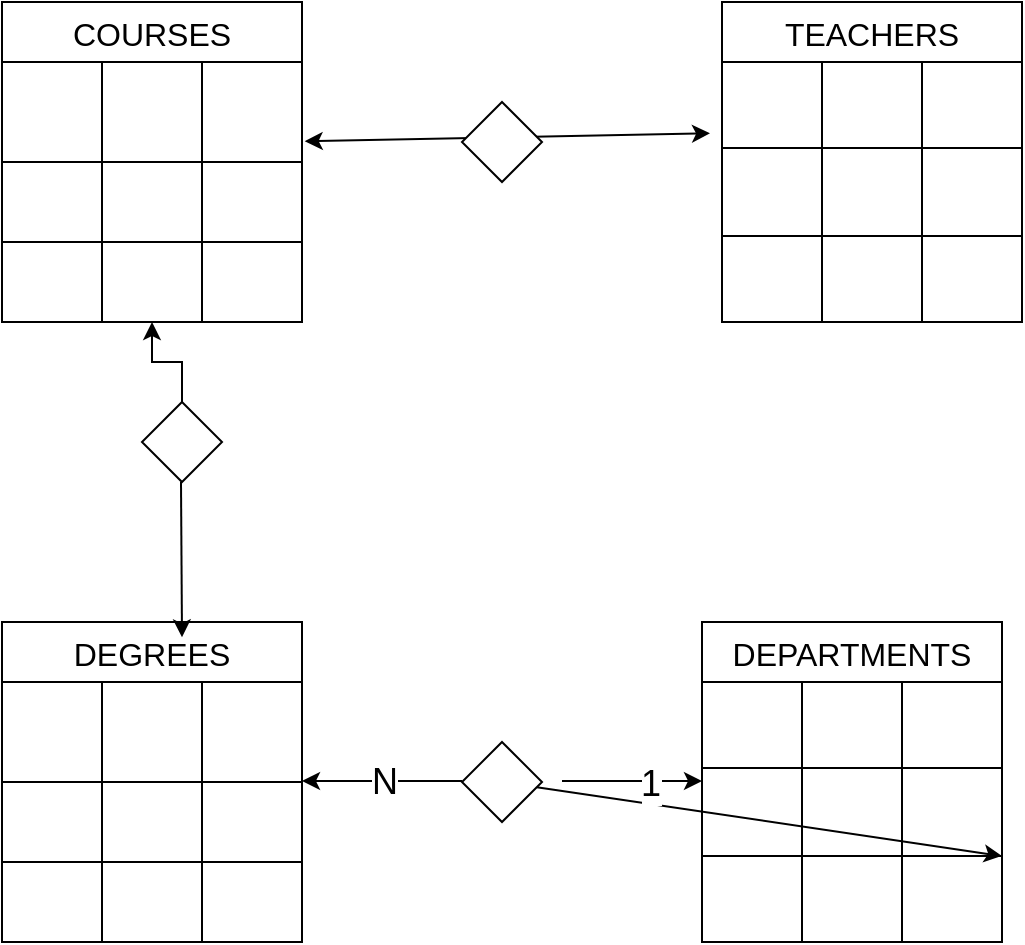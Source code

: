 <mxfile version="26.1.0">
  <diagram name="Pagina-1" id="y1FJkmFc9cvbLLGFTpJp">
    <mxGraphModel dx="794" dy="1615" grid="1" gridSize="10" guides="1" tooltips="1" connect="1" arrows="1" fold="1" page="1" pageScale="1" pageWidth="827" pageHeight="1169" math="0" shadow="0">
      <root>
        <mxCell id="0" />
        <mxCell id="1" parent="0" />
        <mxCell id="Jvm-X67wbAyvbwPOxSAy-1" value="DEPARTMENTS" style="shape=table;startSize=30;container=1;collapsible=0;childLayout=tableLayout;strokeColor=default;fontSize=16;" vertex="1" parent="1">
          <mxGeometry x="610" y="280" width="150" height="160" as="geometry" />
        </mxCell>
        <mxCell id="Jvm-X67wbAyvbwPOxSAy-2" value="" style="shape=tableRow;horizontal=0;startSize=0;swimlaneHead=0;swimlaneBody=0;strokeColor=inherit;top=0;left=0;bottom=0;right=0;collapsible=0;dropTarget=0;fillColor=none;points=[[0,0.5],[1,0.5]];portConstraint=eastwest;fontSize=16;" vertex="1" parent="Jvm-X67wbAyvbwPOxSAy-1">
          <mxGeometry y="30" width="150" height="43" as="geometry" />
        </mxCell>
        <mxCell id="Jvm-X67wbAyvbwPOxSAy-3" value="" style="shape=partialRectangle;html=1;whiteSpace=wrap;connectable=0;strokeColor=inherit;overflow=hidden;fillColor=none;top=0;left=0;bottom=0;right=0;pointerEvents=1;fontSize=16;" vertex="1" parent="Jvm-X67wbAyvbwPOxSAy-2">
          <mxGeometry width="50" height="43" as="geometry">
            <mxRectangle width="50" height="43" as="alternateBounds" />
          </mxGeometry>
        </mxCell>
        <mxCell id="Jvm-X67wbAyvbwPOxSAy-4" value="" style="shape=partialRectangle;html=1;whiteSpace=wrap;connectable=0;strokeColor=inherit;overflow=hidden;fillColor=none;top=0;left=0;bottom=0;right=0;pointerEvents=1;fontSize=16;" vertex="1" parent="Jvm-X67wbAyvbwPOxSAy-2">
          <mxGeometry x="50" width="50" height="43" as="geometry">
            <mxRectangle width="50" height="43" as="alternateBounds" />
          </mxGeometry>
        </mxCell>
        <mxCell id="Jvm-X67wbAyvbwPOxSAy-5" value="" style="shape=partialRectangle;html=1;whiteSpace=wrap;connectable=0;strokeColor=inherit;overflow=hidden;fillColor=none;top=0;left=0;bottom=0;right=0;pointerEvents=1;fontSize=16;" vertex="1" parent="Jvm-X67wbAyvbwPOxSAy-2">
          <mxGeometry x="100" width="50" height="43" as="geometry">
            <mxRectangle width="50" height="43" as="alternateBounds" />
          </mxGeometry>
        </mxCell>
        <mxCell id="Jvm-X67wbAyvbwPOxSAy-6" value="" style="shape=tableRow;horizontal=0;startSize=0;swimlaneHead=0;swimlaneBody=0;strokeColor=inherit;top=0;left=0;bottom=0;right=0;collapsible=0;dropTarget=0;fillColor=none;points=[[0,0.5],[1,0.5]];portConstraint=eastwest;fontSize=16;" vertex="1" parent="Jvm-X67wbAyvbwPOxSAy-1">
          <mxGeometry y="73" width="150" height="44" as="geometry" />
        </mxCell>
        <mxCell id="Jvm-X67wbAyvbwPOxSAy-7" value="" style="shape=partialRectangle;html=1;whiteSpace=wrap;connectable=0;strokeColor=inherit;overflow=hidden;fillColor=none;top=0;left=0;bottom=0;right=0;pointerEvents=1;fontSize=16;" vertex="1" parent="Jvm-X67wbAyvbwPOxSAy-6">
          <mxGeometry width="50" height="44" as="geometry">
            <mxRectangle width="50" height="44" as="alternateBounds" />
          </mxGeometry>
        </mxCell>
        <mxCell id="Jvm-X67wbAyvbwPOxSAy-8" value="" style="shape=partialRectangle;html=1;whiteSpace=wrap;connectable=0;strokeColor=inherit;overflow=hidden;fillColor=none;top=0;left=0;bottom=0;right=0;pointerEvents=1;fontSize=16;" vertex="1" parent="Jvm-X67wbAyvbwPOxSAy-6">
          <mxGeometry x="50" width="50" height="44" as="geometry">
            <mxRectangle width="50" height="44" as="alternateBounds" />
          </mxGeometry>
        </mxCell>
        <mxCell id="Jvm-X67wbAyvbwPOxSAy-9" value="" style="shape=partialRectangle;html=1;whiteSpace=wrap;connectable=0;strokeColor=inherit;overflow=hidden;fillColor=none;top=0;left=0;bottom=0;right=0;pointerEvents=1;fontSize=16;" vertex="1" parent="Jvm-X67wbAyvbwPOxSAy-6">
          <mxGeometry x="100" width="50" height="44" as="geometry">
            <mxRectangle width="50" height="44" as="alternateBounds" />
          </mxGeometry>
        </mxCell>
        <mxCell id="Jvm-X67wbAyvbwPOxSAy-10" value="" style="shape=tableRow;horizontal=0;startSize=0;swimlaneHead=0;swimlaneBody=0;strokeColor=inherit;top=0;left=0;bottom=0;right=0;collapsible=0;dropTarget=0;fillColor=none;points=[[0,0.5],[1,0.5]];portConstraint=eastwest;fontSize=16;" vertex="1" parent="Jvm-X67wbAyvbwPOxSAy-1">
          <mxGeometry y="117" width="150" height="43" as="geometry" />
        </mxCell>
        <mxCell id="Jvm-X67wbAyvbwPOxSAy-11" value="" style="shape=partialRectangle;html=1;whiteSpace=wrap;connectable=0;strokeColor=inherit;overflow=hidden;fillColor=none;top=0;left=0;bottom=0;right=0;pointerEvents=1;fontSize=16;" vertex="1" parent="Jvm-X67wbAyvbwPOxSAy-10">
          <mxGeometry width="50" height="43" as="geometry">
            <mxRectangle width="50" height="43" as="alternateBounds" />
          </mxGeometry>
        </mxCell>
        <mxCell id="Jvm-X67wbAyvbwPOxSAy-12" value="" style="shape=partialRectangle;html=1;whiteSpace=wrap;connectable=0;strokeColor=inherit;overflow=hidden;fillColor=none;top=0;left=0;bottom=0;right=0;pointerEvents=1;fontSize=16;" vertex="1" parent="Jvm-X67wbAyvbwPOxSAy-10">
          <mxGeometry x="50" width="50" height="43" as="geometry">
            <mxRectangle width="50" height="43" as="alternateBounds" />
          </mxGeometry>
        </mxCell>
        <mxCell id="Jvm-X67wbAyvbwPOxSAy-13" value="" style="shape=partialRectangle;html=1;whiteSpace=wrap;connectable=0;strokeColor=inherit;overflow=hidden;fillColor=none;top=0;left=0;bottom=0;right=0;pointerEvents=1;fontSize=16;" vertex="1" parent="Jvm-X67wbAyvbwPOxSAy-10">
          <mxGeometry x="100" width="50" height="43" as="geometry">
            <mxRectangle width="50" height="43" as="alternateBounds" />
          </mxGeometry>
        </mxCell>
        <mxCell id="Jvm-X67wbAyvbwPOxSAy-52" value="" style="rounded=1;whiteSpace=wrap;html=1;" vertex="1" parent="Jvm-X67wbAyvbwPOxSAy-10">
          <mxGeometry x="150" width="NaN" height="43" as="geometry">
            <mxRectangle width="NaN" height="43" as="alternateBounds" />
          </mxGeometry>
        </mxCell>
        <mxCell id="Jvm-X67wbAyvbwPOxSAy-69" value="" style="edgeStyle=orthogonalEdgeStyle;rounded=0;orthogonalLoop=1;jettySize=auto;html=1;" edge="1" parent="1" source="Jvm-X67wbAyvbwPOxSAy-70" target="Jvm-X67wbAyvbwPOxSAy-56">
          <mxGeometry relative="1" as="geometry" />
        </mxCell>
        <mxCell id="Jvm-X67wbAyvbwPOxSAy-33" value="DEGREES" style="shape=table;startSize=30;container=1;collapsible=0;childLayout=tableLayout;strokeColor=default;fontSize=16;" vertex="1" parent="1">
          <mxGeometry x="260" y="280" width="150" height="160" as="geometry" />
        </mxCell>
        <mxCell id="Jvm-X67wbAyvbwPOxSAy-34" value="" style="shape=tableRow;horizontal=0;startSize=0;swimlaneHead=0;swimlaneBody=0;strokeColor=inherit;top=0;left=0;bottom=0;right=0;collapsible=0;dropTarget=0;fillColor=none;points=[[0,0.5],[1,0.5]];portConstraint=eastwest;fontSize=16;" vertex="1" parent="Jvm-X67wbAyvbwPOxSAy-33">
          <mxGeometry y="30" width="150" height="50" as="geometry" />
        </mxCell>
        <mxCell id="Jvm-X67wbAyvbwPOxSAy-35" value="" style="shape=partialRectangle;html=1;whiteSpace=wrap;connectable=0;strokeColor=inherit;overflow=hidden;fillColor=none;top=0;left=0;bottom=0;right=0;pointerEvents=1;fontSize=16;" vertex="1" parent="Jvm-X67wbAyvbwPOxSAy-34">
          <mxGeometry width="50" height="50" as="geometry">
            <mxRectangle width="50" height="50" as="alternateBounds" />
          </mxGeometry>
        </mxCell>
        <mxCell id="Jvm-X67wbAyvbwPOxSAy-36" value="" style="shape=partialRectangle;html=1;whiteSpace=wrap;connectable=0;strokeColor=inherit;overflow=hidden;fillColor=none;top=0;left=0;bottom=0;right=0;pointerEvents=1;fontSize=16;" vertex="1" parent="Jvm-X67wbAyvbwPOxSAy-34">
          <mxGeometry x="50" width="50" height="50" as="geometry">
            <mxRectangle width="50" height="50" as="alternateBounds" />
          </mxGeometry>
        </mxCell>
        <mxCell id="Jvm-X67wbAyvbwPOxSAy-37" value="" style="shape=partialRectangle;html=1;whiteSpace=wrap;connectable=0;strokeColor=inherit;overflow=hidden;fillColor=none;top=0;left=0;bottom=0;right=0;pointerEvents=1;fontSize=16;" vertex="1" parent="Jvm-X67wbAyvbwPOxSAy-34">
          <mxGeometry x="100" width="50" height="50" as="geometry">
            <mxRectangle width="50" height="50" as="alternateBounds" />
          </mxGeometry>
        </mxCell>
        <mxCell id="Jvm-X67wbAyvbwPOxSAy-38" value="" style="shape=tableRow;horizontal=0;startSize=0;swimlaneHead=0;swimlaneBody=0;strokeColor=inherit;top=0;left=0;bottom=0;right=0;collapsible=0;dropTarget=0;fillColor=none;points=[[0,0.5],[1,0.5]];portConstraint=eastwest;fontSize=16;" vertex="1" parent="Jvm-X67wbAyvbwPOxSAy-33">
          <mxGeometry y="80" width="150" height="40" as="geometry" />
        </mxCell>
        <mxCell id="Jvm-X67wbAyvbwPOxSAy-39" value="" style="shape=partialRectangle;html=1;whiteSpace=wrap;connectable=0;strokeColor=inherit;overflow=hidden;fillColor=none;top=0;left=0;bottom=0;right=0;pointerEvents=1;fontSize=16;" vertex="1" parent="Jvm-X67wbAyvbwPOxSAy-38">
          <mxGeometry width="50" height="40" as="geometry">
            <mxRectangle width="50" height="40" as="alternateBounds" />
          </mxGeometry>
        </mxCell>
        <mxCell id="Jvm-X67wbAyvbwPOxSAy-40" value="" style="shape=partialRectangle;html=1;whiteSpace=wrap;connectable=0;strokeColor=inherit;overflow=hidden;fillColor=none;top=0;left=0;bottom=0;right=0;pointerEvents=1;fontSize=16;" vertex="1" parent="Jvm-X67wbAyvbwPOxSAy-38">
          <mxGeometry x="50" width="50" height="40" as="geometry">
            <mxRectangle width="50" height="40" as="alternateBounds" />
          </mxGeometry>
        </mxCell>
        <mxCell id="Jvm-X67wbAyvbwPOxSAy-41" value="" style="shape=partialRectangle;html=1;whiteSpace=wrap;connectable=0;strokeColor=inherit;overflow=hidden;fillColor=none;top=0;left=0;bottom=0;right=0;pointerEvents=1;fontSize=16;" vertex="1" parent="Jvm-X67wbAyvbwPOxSAy-38">
          <mxGeometry x="100" width="50" height="40" as="geometry">
            <mxRectangle width="50" height="40" as="alternateBounds" />
          </mxGeometry>
        </mxCell>
        <mxCell id="Jvm-X67wbAyvbwPOxSAy-42" value="" style="shape=tableRow;horizontal=0;startSize=0;swimlaneHead=0;swimlaneBody=0;strokeColor=inherit;top=0;left=0;bottom=0;right=0;collapsible=0;dropTarget=0;fillColor=none;points=[[0,0.5],[1,0.5]];portConstraint=eastwest;fontSize=16;" vertex="1" parent="Jvm-X67wbAyvbwPOxSAy-33">
          <mxGeometry y="120" width="150" height="40" as="geometry" />
        </mxCell>
        <mxCell id="Jvm-X67wbAyvbwPOxSAy-43" value="" style="shape=partialRectangle;html=1;whiteSpace=wrap;connectable=0;strokeColor=inherit;overflow=hidden;fillColor=none;top=0;left=0;bottom=0;right=0;pointerEvents=1;fontSize=16;" vertex="1" parent="Jvm-X67wbAyvbwPOxSAy-42">
          <mxGeometry width="50" height="40" as="geometry">
            <mxRectangle width="50" height="40" as="alternateBounds" />
          </mxGeometry>
        </mxCell>
        <mxCell id="Jvm-X67wbAyvbwPOxSAy-44" value="" style="shape=partialRectangle;html=1;whiteSpace=wrap;connectable=0;strokeColor=inherit;overflow=hidden;fillColor=none;top=0;left=0;bottom=0;right=0;pointerEvents=1;fontSize=16;" vertex="1" parent="Jvm-X67wbAyvbwPOxSAy-42">
          <mxGeometry x="50" width="50" height="40" as="geometry">
            <mxRectangle width="50" height="40" as="alternateBounds" />
          </mxGeometry>
        </mxCell>
        <mxCell id="Jvm-X67wbAyvbwPOxSAy-45" value="" style="shape=partialRectangle;html=1;whiteSpace=wrap;connectable=0;strokeColor=inherit;overflow=hidden;fillColor=none;top=0;left=0;bottom=0;right=0;pointerEvents=1;fontSize=16;" vertex="1" parent="Jvm-X67wbAyvbwPOxSAy-42">
          <mxGeometry x="100" width="50" height="40" as="geometry">
            <mxRectangle width="50" height="40" as="alternateBounds" />
          </mxGeometry>
        </mxCell>
        <mxCell id="Jvm-X67wbAyvbwPOxSAy-53" value="" style="edgeStyle=orthogonalEdgeStyle;rounded=0;orthogonalLoop=1;jettySize=auto;html=1;" edge="1" parent="1" source="Jvm-X67wbAyvbwPOxSAy-46" target="Jvm-X67wbAyvbwPOxSAy-52">
          <mxGeometry relative="1" as="geometry" />
        </mxCell>
        <mxCell id="Jvm-X67wbAyvbwPOxSAy-46" value="" style="rhombus;whiteSpace=wrap;html=1;" vertex="1" parent="1">
          <mxGeometry x="490" y="340" width="40" height="40" as="geometry" />
        </mxCell>
        <mxCell id="Jvm-X67wbAyvbwPOxSAy-49" value="" style="endArrow=classic;html=1;rounded=0;" edge="1" parent="1">
          <mxGeometry width="50" height="50" relative="1" as="geometry">
            <mxPoint x="490" y="359.5" as="sourcePoint" />
            <mxPoint x="410" y="359.5" as="targetPoint" />
            <Array as="points" />
          </mxGeometry>
        </mxCell>
        <mxCell id="Jvm-X67wbAyvbwPOxSAy-51" value="&lt;font style=&quot;font-size: 18px;&quot;&gt;N&lt;/font&gt;" style="edgeLabel;html=1;align=center;verticalAlign=middle;resizable=0;points=[];" vertex="1" connectable="0" parent="Jvm-X67wbAyvbwPOxSAy-49">
          <mxGeometry x="-0.017" relative="1" as="geometry">
            <mxPoint as="offset" />
          </mxGeometry>
        </mxCell>
        <mxCell id="Jvm-X67wbAyvbwPOxSAy-50" value="" style="endArrow=classic;html=1;rounded=0;" edge="1" parent="1">
          <mxGeometry width="50" height="50" relative="1" as="geometry">
            <mxPoint x="540" y="359.5" as="sourcePoint" />
            <mxPoint x="610" y="359.5" as="targetPoint" />
          </mxGeometry>
        </mxCell>
        <mxCell id="Jvm-X67wbAyvbwPOxSAy-54" value="&lt;font style=&quot;font-size: 18px;&quot;&gt;1&lt;/font&gt;" style="edgeLabel;html=1;align=center;verticalAlign=middle;resizable=0;points=[];" vertex="1" connectable="0" parent="Jvm-X67wbAyvbwPOxSAy-50">
          <mxGeometry x="0.248" y="-1" relative="1" as="geometry">
            <mxPoint as="offset" />
          </mxGeometry>
        </mxCell>
        <mxCell id="Jvm-X67wbAyvbwPOxSAy-56" value="COURSES" style="shape=table;startSize=30;container=1;collapsible=0;childLayout=tableLayout;strokeColor=default;fontSize=16;" vertex="1" parent="1">
          <mxGeometry x="260" y="-30" width="150" height="160" as="geometry" />
        </mxCell>
        <mxCell id="Jvm-X67wbAyvbwPOxSAy-57" value="" style="shape=tableRow;horizontal=0;startSize=0;swimlaneHead=0;swimlaneBody=0;strokeColor=inherit;top=0;left=0;bottom=0;right=0;collapsible=0;dropTarget=0;fillColor=none;points=[[0,0.5],[1,0.5]];portConstraint=eastwest;fontSize=16;" vertex="1" parent="Jvm-X67wbAyvbwPOxSAy-56">
          <mxGeometry y="30" width="150" height="50" as="geometry" />
        </mxCell>
        <mxCell id="Jvm-X67wbAyvbwPOxSAy-58" value="" style="shape=partialRectangle;html=1;whiteSpace=wrap;connectable=0;strokeColor=inherit;overflow=hidden;fillColor=none;top=0;left=0;bottom=0;right=0;pointerEvents=1;fontSize=16;" vertex="1" parent="Jvm-X67wbAyvbwPOxSAy-57">
          <mxGeometry width="50" height="50" as="geometry">
            <mxRectangle width="50" height="50" as="alternateBounds" />
          </mxGeometry>
        </mxCell>
        <mxCell id="Jvm-X67wbAyvbwPOxSAy-59" value="" style="shape=partialRectangle;html=1;whiteSpace=wrap;connectable=0;strokeColor=inherit;overflow=hidden;fillColor=none;top=0;left=0;bottom=0;right=0;pointerEvents=1;fontSize=16;" vertex="1" parent="Jvm-X67wbAyvbwPOxSAy-57">
          <mxGeometry x="50" width="50" height="50" as="geometry">
            <mxRectangle width="50" height="50" as="alternateBounds" />
          </mxGeometry>
        </mxCell>
        <mxCell id="Jvm-X67wbAyvbwPOxSAy-60" value="" style="shape=partialRectangle;html=1;whiteSpace=wrap;connectable=0;strokeColor=inherit;overflow=hidden;fillColor=none;top=0;left=0;bottom=0;right=0;pointerEvents=1;fontSize=16;" vertex="1" parent="Jvm-X67wbAyvbwPOxSAy-57">
          <mxGeometry x="100" width="50" height="50" as="geometry">
            <mxRectangle width="50" height="50" as="alternateBounds" />
          </mxGeometry>
        </mxCell>
        <mxCell id="Jvm-X67wbAyvbwPOxSAy-61" value="" style="shape=tableRow;horizontal=0;startSize=0;swimlaneHead=0;swimlaneBody=0;strokeColor=inherit;top=0;left=0;bottom=0;right=0;collapsible=0;dropTarget=0;fillColor=none;points=[[0,0.5],[1,0.5]];portConstraint=eastwest;fontSize=16;" vertex="1" parent="Jvm-X67wbAyvbwPOxSAy-56">
          <mxGeometry y="80" width="150" height="40" as="geometry" />
        </mxCell>
        <mxCell id="Jvm-X67wbAyvbwPOxSAy-62" value="" style="shape=partialRectangle;html=1;whiteSpace=wrap;connectable=0;strokeColor=inherit;overflow=hidden;fillColor=none;top=0;left=0;bottom=0;right=0;pointerEvents=1;fontSize=16;" vertex="1" parent="Jvm-X67wbAyvbwPOxSAy-61">
          <mxGeometry width="50" height="40" as="geometry">
            <mxRectangle width="50" height="40" as="alternateBounds" />
          </mxGeometry>
        </mxCell>
        <mxCell id="Jvm-X67wbAyvbwPOxSAy-63" value="" style="shape=partialRectangle;html=1;whiteSpace=wrap;connectable=0;strokeColor=inherit;overflow=hidden;fillColor=none;top=0;left=0;bottom=0;right=0;pointerEvents=1;fontSize=16;" vertex="1" parent="Jvm-X67wbAyvbwPOxSAy-61">
          <mxGeometry x="50" width="50" height="40" as="geometry">
            <mxRectangle width="50" height="40" as="alternateBounds" />
          </mxGeometry>
        </mxCell>
        <mxCell id="Jvm-X67wbAyvbwPOxSAy-64" value="" style="shape=partialRectangle;html=1;whiteSpace=wrap;connectable=0;strokeColor=inherit;overflow=hidden;fillColor=none;top=0;left=0;bottom=0;right=0;pointerEvents=1;fontSize=16;" vertex="1" parent="Jvm-X67wbAyvbwPOxSAy-61">
          <mxGeometry x="100" width="50" height="40" as="geometry">
            <mxRectangle width="50" height="40" as="alternateBounds" />
          </mxGeometry>
        </mxCell>
        <mxCell id="Jvm-X67wbAyvbwPOxSAy-65" value="" style="shape=tableRow;horizontal=0;startSize=0;swimlaneHead=0;swimlaneBody=0;strokeColor=inherit;top=0;left=0;bottom=0;right=0;collapsible=0;dropTarget=0;fillColor=none;points=[[0,0.5],[1,0.5]];portConstraint=eastwest;fontSize=16;" vertex="1" parent="Jvm-X67wbAyvbwPOxSAy-56">
          <mxGeometry y="120" width="150" height="40" as="geometry" />
        </mxCell>
        <mxCell id="Jvm-X67wbAyvbwPOxSAy-66" value="" style="shape=partialRectangle;html=1;whiteSpace=wrap;connectable=0;strokeColor=inherit;overflow=hidden;fillColor=none;top=0;left=0;bottom=0;right=0;pointerEvents=1;fontSize=16;" vertex="1" parent="Jvm-X67wbAyvbwPOxSAy-65">
          <mxGeometry width="50" height="40" as="geometry">
            <mxRectangle width="50" height="40" as="alternateBounds" />
          </mxGeometry>
        </mxCell>
        <mxCell id="Jvm-X67wbAyvbwPOxSAy-67" value="" style="shape=partialRectangle;html=1;whiteSpace=wrap;connectable=0;strokeColor=inherit;overflow=hidden;fillColor=none;top=0;left=0;bottom=0;right=0;pointerEvents=1;fontSize=16;" vertex="1" parent="Jvm-X67wbAyvbwPOxSAy-65">
          <mxGeometry x="50" width="50" height="40" as="geometry">
            <mxRectangle width="50" height="40" as="alternateBounds" />
          </mxGeometry>
        </mxCell>
        <mxCell id="Jvm-X67wbAyvbwPOxSAy-68" value="" style="shape=partialRectangle;html=1;whiteSpace=wrap;connectable=0;strokeColor=inherit;overflow=hidden;fillColor=none;top=0;left=0;bottom=0;right=0;pointerEvents=1;fontSize=16;" vertex="1" parent="Jvm-X67wbAyvbwPOxSAy-65">
          <mxGeometry x="100" width="50" height="40" as="geometry">
            <mxRectangle width="50" height="40" as="alternateBounds" />
          </mxGeometry>
        </mxCell>
        <mxCell id="Jvm-X67wbAyvbwPOxSAy-70" value="" style="rhombus;whiteSpace=wrap;html=1;" vertex="1" parent="1">
          <mxGeometry x="330" y="170" width="40" height="40" as="geometry" />
        </mxCell>
        <mxCell id="Jvm-X67wbAyvbwPOxSAy-72" value="" style="endArrow=classic;html=1;rounded=0;entryX=0.6;entryY=0.048;entryDx=0;entryDy=0;entryPerimeter=0;" edge="1" parent="1" target="Jvm-X67wbAyvbwPOxSAy-33">
          <mxGeometry width="50" height="50" relative="1" as="geometry">
            <mxPoint x="349.5" y="210" as="sourcePoint" />
            <mxPoint x="349.5" y="270" as="targetPoint" />
          </mxGeometry>
        </mxCell>
        <mxCell id="Jvm-X67wbAyvbwPOxSAy-73" value="TEACHERS" style="shape=table;startSize=30;container=1;collapsible=0;childLayout=tableLayout;strokeColor=default;fontSize=16;" vertex="1" parent="1">
          <mxGeometry x="620" y="-30" width="150" height="160" as="geometry" />
        </mxCell>
        <mxCell id="Jvm-X67wbAyvbwPOxSAy-74" value="" style="shape=tableRow;horizontal=0;startSize=0;swimlaneHead=0;swimlaneBody=0;strokeColor=inherit;top=0;left=0;bottom=0;right=0;collapsible=0;dropTarget=0;fillColor=none;points=[[0,0.5],[1,0.5]];portConstraint=eastwest;fontSize=16;" vertex="1" parent="Jvm-X67wbAyvbwPOxSAy-73">
          <mxGeometry y="30" width="150" height="43" as="geometry" />
        </mxCell>
        <mxCell id="Jvm-X67wbAyvbwPOxSAy-75" value="" style="shape=partialRectangle;html=1;whiteSpace=wrap;connectable=0;strokeColor=inherit;overflow=hidden;fillColor=none;top=0;left=0;bottom=0;right=0;pointerEvents=1;fontSize=16;" vertex="1" parent="Jvm-X67wbAyvbwPOxSAy-74">
          <mxGeometry width="50" height="43" as="geometry">
            <mxRectangle width="50" height="43" as="alternateBounds" />
          </mxGeometry>
        </mxCell>
        <mxCell id="Jvm-X67wbAyvbwPOxSAy-76" value="" style="shape=partialRectangle;html=1;whiteSpace=wrap;connectable=0;strokeColor=inherit;overflow=hidden;fillColor=none;top=0;left=0;bottom=0;right=0;pointerEvents=1;fontSize=16;" vertex="1" parent="Jvm-X67wbAyvbwPOxSAy-74">
          <mxGeometry x="50" width="50" height="43" as="geometry">
            <mxRectangle width="50" height="43" as="alternateBounds" />
          </mxGeometry>
        </mxCell>
        <mxCell id="Jvm-X67wbAyvbwPOxSAy-77" value="" style="shape=partialRectangle;html=1;whiteSpace=wrap;connectable=0;strokeColor=inherit;overflow=hidden;fillColor=none;top=0;left=0;bottom=0;right=0;pointerEvents=1;fontSize=16;" vertex="1" parent="Jvm-X67wbAyvbwPOxSAy-74">
          <mxGeometry x="100" width="50" height="43" as="geometry">
            <mxRectangle width="50" height="43" as="alternateBounds" />
          </mxGeometry>
        </mxCell>
        <mxCell id="Jvm-X67wbAyvbwPOxSAy-78" value="" style="shape=tableRow;horizontal=0;startSize=0;swimlaneHead=0;swimlaneBody=0;strokeColor=inherit;top=0;left=0;bottom=0;right=0;collapsible=0;dropTarget=0;fillColor=none;points=[[0,0.5],[1,0.5]];portConstraint=eastwest;fontSize=16;" vertex="1" parent="Jvm-X67wbAyvbwPOxSAy-73">
          <mxGeometry y="73" width="150" height="44" as="geometry" />
        </mxCell>
        <mxCell id="Jvm-X67wbAyvbwPOxSAy-79" value="" style="shape=partialRectangle;html=1;whiteSpace=wrap;connectable=0;strokeColor=inherit;overflow=hidden;fillColor=none;top=0;left=0;bottom=0;right=0;pointerEvents=1;fontSize=16;" vertex="1" parent="Jvm-X67wbAyvbwPOxSAy-78">
          <mxGeometry width="50" height="44" as="geometry">
            <mxRectangle width="50" height="44" as="alternateBounds" />
          </mxGeometry>
        </mxCell>
        <mxCell id="Jvm-X67wbAyvbwPOxSAy-80" value="" style="shape=partialRectangle;html=1;whiteSpace=wrap;connectable=0;strokeColor=inherit;overflow=hidden;fillColor=none;top=0;left=0;bottom=0;right=0;pointerEvents=1;fontSize=16;" vertex="1" parent="Jvm-X67wbAyvbwPOxSAy-78">
          <mxGeometry x="50" width="50" height="44" as="geometry">
            <mxRectangle width="50" height="44" as="alternateBounds" />
          </mxGeometry>
        </mxCell>
        <mxCell id="Jvm-X67wbAyvbwPOxSAy-81" value="" style="shape=partialRectangle;html=1;whiteSpace=wrap;connectable=0;strokeColor=inherit;overflow=hidden;fillColor=none;top=0;left=0;bottom=0;right=0;pointerEvents=1;fontSize=16;" vertex="1" parent="Jvm-X67wbAyvbwPOxSAy-78">
          <mxGeometry x="100" width="50" height="44" as="geometry">
            <mxRectangle width="50" height="44" as="alternateBounds" />
          </mxGeometry>
        </mxCell>
        <mxCell id="Jvm-X67wbAyvbwPOxSAy-82" value="" style="shape=tableRow;horizontal=0;startSize=0;swimlaneHead=0;swimlaneBody=0;strokeColor=inherit;top=0;left=0;bottom=0;right=0;collapsible=0;dropTarget=0;fillColor=none;points=[[0,0.5],[1,0.5]];portConstraint=eastwest;fontSize=16;" vertex="1" parent="Jvm-X67wbAyvbwPOxSAy-73">
          <mxGeometry y="117" width="150" height="43" as="geometry" />
        </mxCell>
        <mxCell id="Jvm-X67wbAyvbwPOxSAy-83" value="" style="shape=partialRectangle;html=1;whiteSpace=wrap;connectable=0;strokeColor=inherit;overflow=hidden;fillColor=none;top=0;left=0;bottom=0;right=0;pointerEvents=1;fontSize=16;" vertex="1" parent="Jvm-X67wbAyvbwPOxSAy-82">
          <mxGeometry width="50" height="43" as="geometry">
            <mxRectangle width="50" height="43" as="alternateBounds" />
          </mxGeometry>
        </mxCell>
        <mxCell id="Jvm-X67wbAyvbwPOxSAy-84" value="" style="shape=partialRectangle;html=1;whiteSpace=wrap;connectable=0;strokeColor=inherit;overflow=hidden;fillColor=none;top=0;left=0;bottom=0;right=0;pointerEvents=1;fontSize=16;" vertex="1" parent="Jvm-X67wbAyvbwPOxSAy-82">
          <mxGeometry x="50" width="50" height="43" as="geometry">
            <mxRectangle width="50" height="43" as="alternateBounds" />
          </mxGeometry>
        </mxCell>
        <mxCell id="Jvm-X67wbAyvbwPOxSAy-85" value="" style="shape=partialRectangle;html=1;whiteSpace=wrap;connectable=0;strokeColor=inherit;overflow=hidden;fillColor=none;top=0;left=0;bottom=0;right=0;pointerEvents=1;fontSize=16;" vertex="1" parent="Jvm-X67wbAyvbwPOxSAy-82">
          <mxGeometry x="100" width="50" height="43" as="geometry">
            <mxRectangle width="50" height="43" as="alternateBounds" />
          </mxGeometry>
        </mxCell>
        <mxCell id="Jvm-X67wbAyvbwPOxSAy-91" value="" style="endArrow=classic;startArrow=classic;html=1;rounded=0;exitX=1.009;exitY=0.793;exitDx=0;exitDy=0;exitPerimeter=0;entryX=-0.04;entryY=-0.167;entryDx=0;entryDy=0;entryPerimeter=0;" edge="1" parent="1" source="Jvm-X67wbAyvbwPOxSAy-57" target="Jvm-X67wbAyvbwPOxSAy-78">
          <mxGeometry width="50" height="50" relative="1" as="geometry">
            <mxPoint x="411" y="40" as="sourcePoint" />
            <mxPoint x="617" y="38" as="targetPoint" />
          </mxGeometry>
        </mxCell>
        <mxCell id="Jvm-X67wbAyvbwPOxSAy-89" value="" style="rhombus;whiteSpace=wrap;html=1;" vertex="1" parent="1">
          <mxGeometry x="490" y="20" width="40" height="40" as="geometry" />
        </mxCell>
      </root>
    </mxGraphModel>
  </diagram>
</mxfile>
